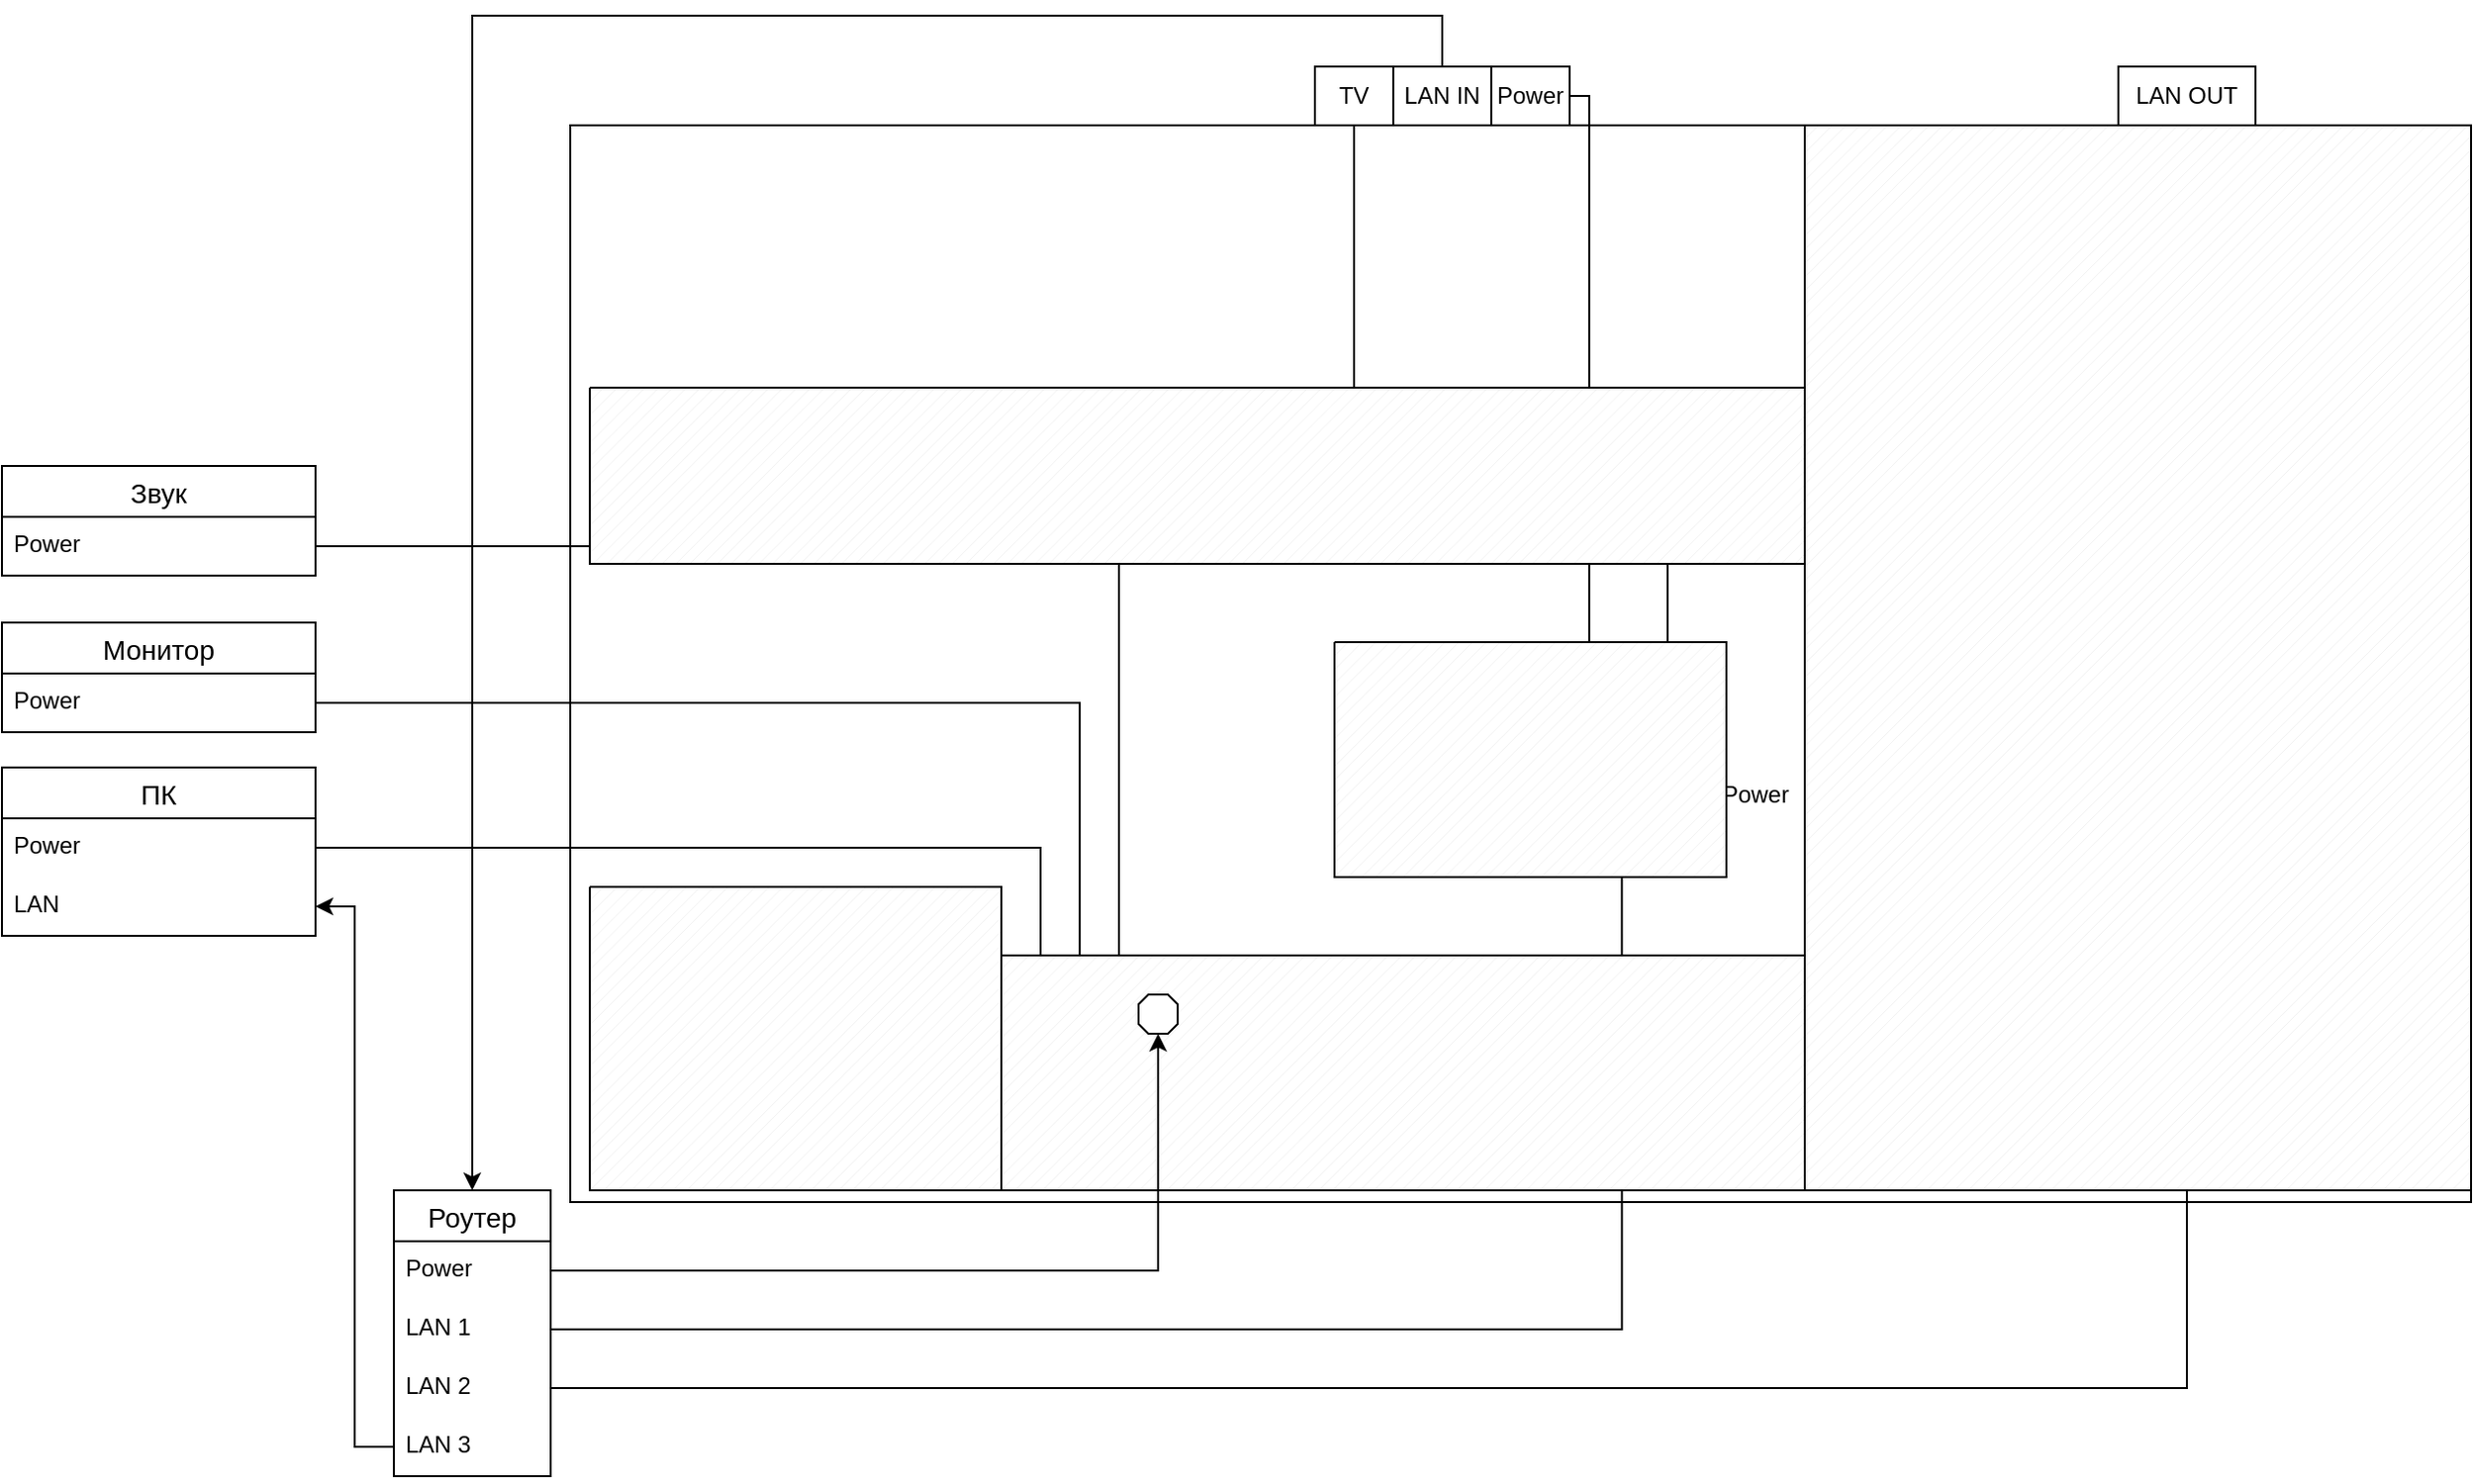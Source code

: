 <mxfile version="20.4.0" type="github">
  <diagram id="bFoL-frkQB1pndfRTyYJ" name="Страница 1">
    <mxGraphModel dx="1252" dy="719" grid="1" gridSize="10" guides="1" tooltips="1" connect="1" arrows="1" fold="1" page="1" pageScale="1" pageWidth="827" pageHeight="1169" math="0" shadow="0">
      <root>
        <mxCell id="0" />
        <mxCell id="1" parent="0" />
        <mxCell id="4i3I_lf2-mHoZY_5bq3r-1" value="" style="rounded=0;whiteSpace=wrap;html=1;" vertex="1" parent="1">
          <mxGeometry x="350" y="136" width="970" height="550" as="geometry" />
        </mxCell>
        <mxCell id="4i3I_lf2-mHoZY_5bq3r-2" value="" style="verticalLabelPosition=bottom;verticalAlign=top;html=1;shape=mxgraph.basic.polygon;polyCoords=[[0.25,0],[0.75,0],[1,0.25],[1,0.75],[0.75,1],[0.25,1],[0,0.75],[0,0.25]];polyline=0;" vertex="1" parent="1">
          <mxGeometry x="580" y="580" width="20" height="20" as="geometry" />
        </mxCell>
        <mxCell id="4i3I_lf2-mHoZY_5bq3r-4" value="" style="verticalLabelPosition=bottom;verticalAlign=top;html=1;shape=mxgraph.basic.polygon;polyCoords=[[0.25,0],[0.75,0],[1,0.25],[1,0.75],[0.75,1],[0.25,1],[0,0.75],[0,0.25]];polyline=0;" vertex="1" parent="1">
          <mxGeometry x="600" y="580" width="20" height="20" as="geometry" />
        </mxCell>
        <mxCell id="4i3I_lf2-mHoZY_5bq3r-5" value="" style="verticalLabelPosition=bottom;verticalAlign=top;html=1;shape=mxgraph.basic.polygon;polyCoords=[[0.25,0],[0.75,0],[1,0.25],[1,0.75],[0.75,1],[0.25,1],[0,0.75],[0,0.25]];polyline=0;" vertex="1" parent="1">
          <mxGeometry x="620" y="580" width="20" height="20" as="geometry" />
        </mxCell>
        <mxCell id="4i3I_lf2-mHoZY_5bq3r-6" value="ПК" style="swimlane;fontStyle=0;childLayout=stackLayout;horizontal=1;startSize=26;horizontalStack=0;resizeParent=1;resizeParentMax=0;resizeLast=0;collapsible=1;marginBottom=0;align=center;fontSize=14;" vertex="1" parent="1">
          <mxGeometry x="60" y="464" width="160" height="86" as="geometry" />
        </mxCell>
        <mxCell id="4i3I_lf2-mHoZY_5bq3r-8" value="Power" style="text;strokeColor=none;fillColor=none;spacingLeft=4;spacingRight=4;overflow=hidden;rotatable=0;points=[[0,0.5],[1,0.5]];portConstraint=eastwest;fontSize=12;" vertex="1" parent="4i3I_lf2-mHoZY_5bq3r-6">
          <mxGeometry y="26" width="160" height="30" as="geometry" />
        </mxCell>
        <mxCell id="4i3I_lf2-mHoZY_5bq3r-13" value="LAN" style="text;strokeColor=none;fillColor=none;spacingLeft=4;spacingRight=4;overflow=hidden;rotatable=0;points=[[0,0.5],[1,0.5]];portConstraint=eastwest;fontSize=12;" vertex="1" parent="4i3I_lf2-mHoZY_5bq3r-6">
          <mxGeometry y="56" width="160" height="30" as="geometry" />
        </mxCell>
        <mxCell id="4i3I_lf2-mHoZY_5bq3r-15" value="" style="verticalLabelPosition=bottom;verticalAlign=top;html=1;shape=mxgraph.basic.polygon;polyCoords=[[0.25,0],[0.75,0],[1,0.25],[1,0.75],[0.75,1],[0.25,1],[0,0.75],[0,0.25]];polyline=0;" vertex="1" parent="1">
          <mxGeometry x="660" y="580" width="20" height="20" as="geometry" />
        </mxCell>
        <mxCell id="4i3I_lf2-mHoZY_5bq3r-22" value="Роутер" style="swimlane;fontStyle=0;childLayout=stackLayout;horizontal=1;startSize=26;horizontalStack=0;resizeParent=1;resizeParentMax=0;resizeLast=0;collapsible=1;marginBottom=0;align=center;fontSize=14;" vertex="1" parent="1">
          <mxGeometry x="260" y="680" width="80" height="146" as="geometry" />
        </mxCell>
        <mxCell id="4i3I_lf2-mHoZY_5bq3r-23" value="Power" style="text;strokeColor=none;fillColor=none;spacingLeft=4;spacingRight=4;overflow=hidden;rotatable=0;points=[[0,0.5],[1,0.5]];portConstraint=eastwest;fontSize=12;" vertex="1" parent="4i3I_lf2-mHoZY_5bq3r-22">
          <mxGeometry y="26" width="80" height="30" as="geometry" />
        </mxCell>
        <mxCell id="4i3I_lf2-mHoZY_5bq3r-24" value="LAN 1" style="text;strokeColor=none;fillColor=none;spacingLeft=4;spacingRight=4;overflow=hidden;rotatable=0;points=[[0,0.5],[1,0.5]];portConstraint=eastwest;fontSize=12;" vertex="1" parent="4i3I_lf2-mHoZY_5bq3r-22">
          <mxGeometry y="56" width="80" height="30" as="geometry" />
        </mxCell>
        <mxCell id="4i3I_lf2-mHoZY_5bq3r-66" value="LAN 2" style="text;strokeColor=none;fillColor=none;spacingLeft=4;spacingRight=4;overflow=hidden;rotatable=0;points=[[0,0.5],[1,0.5]];portConstraint=eastwest;fontSize=12;" vertex="1" parent="4i3I_lf2-mHoZY_5bq3r-22">
          <mxGeometry y="86" width="80" height="30" as="geometry" />
        </mxCell>
        <mxCell id="4i3I_lf2-mHoZY_5bq3r-68" value="LAN 3" style="text;strokeColor=none;fillColor=none;spacingLeft=4;spacingRight=4;overflow=hidden;rotatable=0;points=[[0,0.5],[1,0.5]];portConstraint=eastwest;fontSize=12;" vertex="1" parent="4i3I_lf2-mHoZY_5bq3r-22">
          <mxGeometry y="116" width="80" height="30" as="geometry" />
        </mxCell>
        <mxCell id="4i3I_lf2-mHoZY_5bq3r-26" value="Монитор" style="swimlane;fontStyle=0;childLayout=stackLayout;horizontal=1;startSize=26;horizontalStack=0;resizeParent=1;resizeParentMax=0;resizeLast=0;collapsible=1;marginBottom=0;align=center;fontSize=14;" vertex="1" parent="1">
          <mxGeometry x="60" y="390" width="160" height="56" as="geometry" />
        </mxCell>
        <mxCell id="4i3I_lf2-mHoZY_5bq3r-27" value="Power" style="text;strokeColor=none;fillColor=none;spacingLeft=4;spacingRight=4;overflow=hidden;rotatable=0;points=[[0,0.5],[1,0.5]];portConstraint=eastwest;fontSize=12;" vertex="1" parent="4i3I_lf2-mHoZY_5bq3r-26">
          <mxGeometry y="26" width="160" height="30" as="geometry" />
        </mxCell>
        <mxCell id="4i3I_lf2-mHoZY_5bq3r-30" value="Звук" style="swimlane;fontStyle=0;childLayout=stackLayout;horizontal=1;startSize=26;horizontalStack=0;resizeParent=1;resizeParentMax=0;resizeLast=0;collapsible=1;marginBottom=0;align=center;fontSize=14;" vertex="1" parent="1">
          <mxGeometry x="60" y="310" width="160" height="56" as="geometry" />
        </mxCell>
        <mxCell id="4i3I_lf2-mHoZY_5bq3r-31" value="Power" style="text;strokeColor=none;fillColor=none;spacingLeft=4;spacingRight=4;overflow=hidden;rotatable=0;points=[[0,0.5],[1,0.5]];portConstraint=eastwest;fontSize=12;" vertex="1" parent="4i3I_lf2-mHoZY_5bq3r-30">
          <mxGeometry y="26" width="160" height="30" as="geometry" />
        </mxCell>
        <mxCell id="4i3I_lf2-mHoZY_5bq3r-35" style="edgeStyle=orthogonalEdgeStyle;rounded=0;orthogonalLoop=1;jettySize=auto;html=1;" edge="1" parent="1" source="4i3I_lf2-mHoZY_5bq3r-27" target="4i3I_lf2-mHoZY_5bq3r-4">
          <mxGeometry relative="1" as="geometry" />
        </mxCell>
        <mxCell id="4i3I_lf2-mHoZY_5bq3r-37" style="edgeStyle=orthogonalEdgeStyle;rounded=0;orthogonalLoop=1;jettySize=auto;html=1;" edge="1" parent="1" source="4i3I_lf2-mHoZY_5bq3r-8" target="4i3I_lf2-mHoZY_5bq3r-2">
          <mxGeometry relative="1" as="geometry" />
        </mxCell>
        <mxCell id="4i3I_lf2-mHoZY_5bq3r-38" style="edgeStyle=orthogonalEdgeStyle;rounded=0;orthogonalLoop=1;jettySize=auto;html=1;" edge="1" parent="1" source="4i3I_lf2-mHoZY_5bq3r-31" target="4i3I_lf2-mHoZY_5bq3r-5">
          <mxGeometry relative="1" as="geometry" />
        </mxCell>
        <mxCell id="4i3I_lf2-mHoZY_5bq3r-59" style="edgeStyle=orthogonalEdgeStyle;rounded=0;orthogonalLoop=1;jettySize=auto;html=1;" edge="1" parent="1" source="4i3I_lf2-mHoZY_5bq3r-39" target="4i3I_lf2-mHoZY_5bq3r-49">
          <mxGeometry relative="1" as="geometry">
            <Array as="points">
              <mxPoint x="750" y="290" />
              <mxPoint x="910" y="290" />
            </Array>
          </mxGeometry>
        </mxCell>
        <mxCell id="4i3I_lf2-mHoZY_5bq3r-39" value="TV" style="whiteSpace=wrap;html=1;align=center;" vertex="1" parent="1">
          <mxGeometry x="730" y="106" width="40" height="30" as="geometry" />
        </mxCell>
        <mxCell id="4i3I_lf2-mHoZY_5bq3r-77" style="edgeStyle=orthogonalEdgeStyle;rounded=0;orthogonalLoop=1;jettySize=auto;html=1;" edge="1" parent="1" source="4i3I_lf2-mHoZY_5bq3r-40" target="4i3I_lf2-mHoZY_5bq3r-22">
          <mxGeometry relative="1" as="geometry">
            <Array as="points">
              <mxPoint x="795" y="80" />
              <mxPoint x="300" y="80" />
            </Array>
          </mxGeometry>
        </mxCell>
        <mxCell id="4i3I_lf2-mHoZY_5bq3r-40" value="LAN IN" style="whiteSpace=wrap;html=1;align=center;" vertex="1" parent="1">
          <mxGeometry x="770" y="106" width="50" height="30" as="geometry" />
        </mxCell>
        <mxCell id="4i3I_lf2-mHoZY_5bq3r-47" value="" style="verticalLabelPosition=bottom;verticalAlign=top;html=1;shape=mxgraph.basic.polygon;polyCoords=[[0.25,0],[0.75,0],[1,0.25],[1,0.75],[0.75,1],[0.25,1],[0,0.75],[0,0.25]];polyline=0;" vertex="1" parent="1">
          <mxGeometry x="860" y="416" width="20" height="20" as="geometry" />
        </mxCell>
        <mxCell id="4i3I_lf2-mHoZY_5bq3r-48" value="" style="verticalLabelPosition=bottom;verticalAlign=top;html=1;shape=mxgraph.basic.polygon;polyCoords=[[0.25,0],[0.75,0],[1,0.25],[1,0.75],[0.75,1],[0.25,1],[0,0.75],[0,0.25]];polyline=0;" vertex="1" parent="1">
          <mxGeometry x="880" y="416" width="20" height="20" as="geometry" />
        </mxCell>
        <mxCell id="4i3I_lf2-mHoZY_5bq3r-49" value="" style="verticalLabelPosition=bottom;verticalAlign=top;html=1;shape=mxgraph.basic.polygon;polyCoords=[[0.25,0],[0.75,0],[1,0.25],[1,0.75],[0.75,1],[0.25,1],[0,0.75],[0,0.25]];polyline=0;" vertex="1" parent="1">
          <mxGeometry x="900" y="416" width="20" height="20" as="geometry" />
        </mxCell>
        <mxCell id="4i3I_lf2-mHoZY_5bq3r-74" style="edgeStyle=orthogonalEdgeStyle;rounded=0;orthogonalLoop=1;jettySize=auto;html=1;" edge="1" parent="1" source="4i3I_lf2-mHoZY_5bq3r-55" target="4i3I_lf2-mHoZY_5bq3r-47">
          <mxGeometry relative="1" as="geometry">
            <Array as="points">
              <mxPoint x="870" y="121" />
            </Array>
          </mxGeometry>
        </mxCell>
        <mxCell id="4i3I_lf2-mHoZY_5bq3r-55" value="Power" style="whiteSpace=wrap;html=1;align=center;" vertex="1" parent="1">
          <mxGeometry x="820" y="106" width="40" height="30" as="geometry" />
        </mxCell>
        <mxCell id="4i3I_lf2-mHoZY_5bq3r-60" value="" style="verticalLabelPosition=bottom;verticalAlign=top;html=1;shape=mxgraph.basic.polygon;polyCoords=[[0.25,0],[0.75,0],[1,0.25],[1,0.75],[0.75,1],[0.25,1],[0,0.75],[0,0.25]];polyline=0;" vertex="1" parent="1">
          <mxGeometry x="370" y="310" width="20" height="20" as="geometry" />
        </mxCell>
        <mxCell id="4i3I_lf2-mHoZY_5bq3r-61" value="" style="verticalLabelPosition=bottom;verticalAlign=top;html=1;shape=mxgraph.basic.polygon;polyCoords=[[0.25,0],[0.75,0],[1,0.25],[1,0.75],[0.75,1],[0.25,1],[0,0.75],[0,0.25]];polyline=0;" vertex="1" parent="1">
          <mxGeometry x="390" y="310" width="20" height="20" as="geometry" />
        </mxCell>
        <mxCell id="4i3I_lf2-mHoZY_5bq3r-62" value="" style="verticalLabelPosition=bottom;verticalAlign=top;html=1;shape=mxgraph.basic.polygon;polyCoords=[[0.25,0],[0.75,0],[1,0.25],[1,0.75],[0.75,1],[0.25,1],[0,0.75],[0,0.25]];polyline=0;" vertex="1" parent="1">
          <mxGeometry x="410" y="310" width="20" height="20" as="geometry" />
        </mxCell>
        <mxCell id="4i3I_lf2-mHoZY_5bq3r-70" style="edgeStyle=orthogonalEdgeStyle;rounded=0;orthogonalLoop=1;jettySize=auto;html=1;entryX=0.333;entryY=0.975;entryDx=0;entryDy=0;entryPerimeter=0;" edge="1" parent="1" source="4i3I_lf2-mHoZY_5bq3r-24" target="4i3I_lf2-mHoZY_5bq3r-48">
          <mxGeometry relative="1" as="geometry" />
        </mxCell>
        <mxCell id="4i3I_lf2-mHoZY_5bq3r-71" value="Для ТВ&lt;br&gt;Антенна \ LAN \ Power" style="text;html=1;strokeColor=none;fillColor=none;align=center;verticalAlign=middle;whiteSpace=wrap;rounded=0;" vertex="1" parent="1">
          <mxGeometry x="840" y="450" width="140" height="40" as="geometry" />
        </mxCell>
        <mxCell id="4i3I_lf2-mHoZY_5bq3r-72" value="Power&amp;nbsp;&lt;br&gt;Лента \ Светильник \ звук" style="text;html=1;strokeColor=none;fillColor=none;align=center;verticalAlign=middle;whiteSpace=wrap;rounded=0;" vertex="1" parent="1">
          <mxGeometry x="440" y="295" width="160" height="40" as="geometry" />
        </mxCell>
        <mxCell id="4i3I_lf2-mHoZY_5bq3r-73" value="LAN OUT" style="whiteSpace=wrap;html=1;align=center;" vertex="1" parent="1">
          <mxGeometry x="1140" y="106" width="70" height="30" as="geometry" />
        </mxCell>
        <mxCell id="4i3I_lf2-mHoZY_5bq3r-75" style="edgeStyle=orthogonalEdgeStyle;rounded=0;orthogonalLoop=1;jettySize=auto;html=1;" edge="1" parent="1" source="4i3I_lf2-mHoZY_5bq3r-66" target="4i3I_lf2-mHoZY_5bq3r-73">
          <mxGeometry relative="1" as="geometry" />
        </mxCell>
        <mxCell id="4i3I_lf2-mHoZY_5bq3r-78" style="edgeStyle=orthogonalEdgeStyle;rounded=0;orthogonalLoop=1;jettySize=auto;html=1;entryX=1;entryY=0.5;entryDx=0;entryDy=0;" edge="1" parent="1" source="4i3I_lf2-mHoZY_5bq3r-68" target="4i3I_lf2-mHoZY_5bq3r-13">
          <mxGeometry relative="1" as="geometry" />
        </mxCell>
        <mxCell id="4i3I_lf2-mHoZY_5bq3r-82" value="" style="verticalLabelPosition=bottom;verticalAlign=top;html=1;shape=mxgraph.basic.patternFillRect;fillStyle=diag;step=5;fillStrokeWidth=0.2;fillStrokeColor=#dddddd;" vertex="1" parent="1">
          <mxGeometry x="360" y="270" width="620" height="90" as="geometry" />
        </mxCell>
        <mxCell id="4i3I_lf2-mHoZY_5bq3r-83" value="" style="verticalLabelPosition=bottom;verticalAlign=top;html=1;shape=mxgraph.basic.patternFillRect;fillStyle=diag;step=5;fillStrokeWidth=0.2;fillStrokeColor=#dddddd;" vertex="1" parent="1">
          <mxGeometry x="570" y="560" width="410" height="120" as="geometry" />
        </mxCell>
        <mxCell id="4i3I_lf2-mHoZY_5bq3r-84" value="" style="verticalLabelPosition=bottom;verticalAlign=top;html=1;shape=mxgraph.basic.patternFillRect;fillStyle=diag;step=5;fillStrokeWidth=0.2;fillStrokeColor=#dddddd;" vertex="1" parent="1">
          <mxGeometry x="980" y="136" width="340" height="544" as="geometry" />
        </mxCell>
        <mxCell id="4i3I_lf2-mHoZY_5bq3r-85" value="" style="verticalLabelPosition=bottom;verticalAlign=top;html=1;shape=mxgraph.basic.patternFillRect;fillStyle=diag;step=5;fillStrokeWidth=0.2;fillStrokeColor=#dddddd;" vertex="1" parent="1">
          <mxGeometry x="740" y="400" width="200" height="120" as="geometry" />
        </mxCell>
        <mxCell id="4i3I_lf2-mHoZY_5bq3r-86" value="" style="verticalLabelPosition=bottom;verticalAlign=top;html=1;shape=mxgraph.basic.patternFillRect;fillStyle=diag;step=5;fillStrokeWidth=0.2;fillStrokeColor=#dddddd;" vertex="1" parent="1">
          <mxGeometry x="360" y="525" width="210" height="155" as="geometry" />
        </mxCell>
        <mxCell id="4i3I_lf2-mHoZY_5bq3r-87" value="" style="verticalLabelPosition=bottom;verticalAlign=top;html=1;shape=mxgraph.basic.polygon;polyCoords=[[0.25,0],[0.75,0],[1,0.25],[1,0.75],[0.75,1],[0.25,1],[0,0.75],[0,0.25]];polyline=0;" vertex="1" parent="1">
          <mxGeometry x="640" y="580" width="20" height="20" as="geometry" />
        </mxCell>
        <mxCell id="4i3I_lf2-mHoZY_5bq3r-88" style="edgeStyle=orthogonalEdgeStyle;rounded=0;orthogonalLoop=1;jettySize=auto;html=1;" edge="1" parent="1" source="4i3I_lf2-mHoZY_5bq3r-23" target="4i3I_lf2-mHoZY_5bq3r-87">
          <mxGeometry relative="1" as="geometry" />
        </mxCell>
      </root>
    </mxGraphModel>
  </diagram>
</mxfile>
